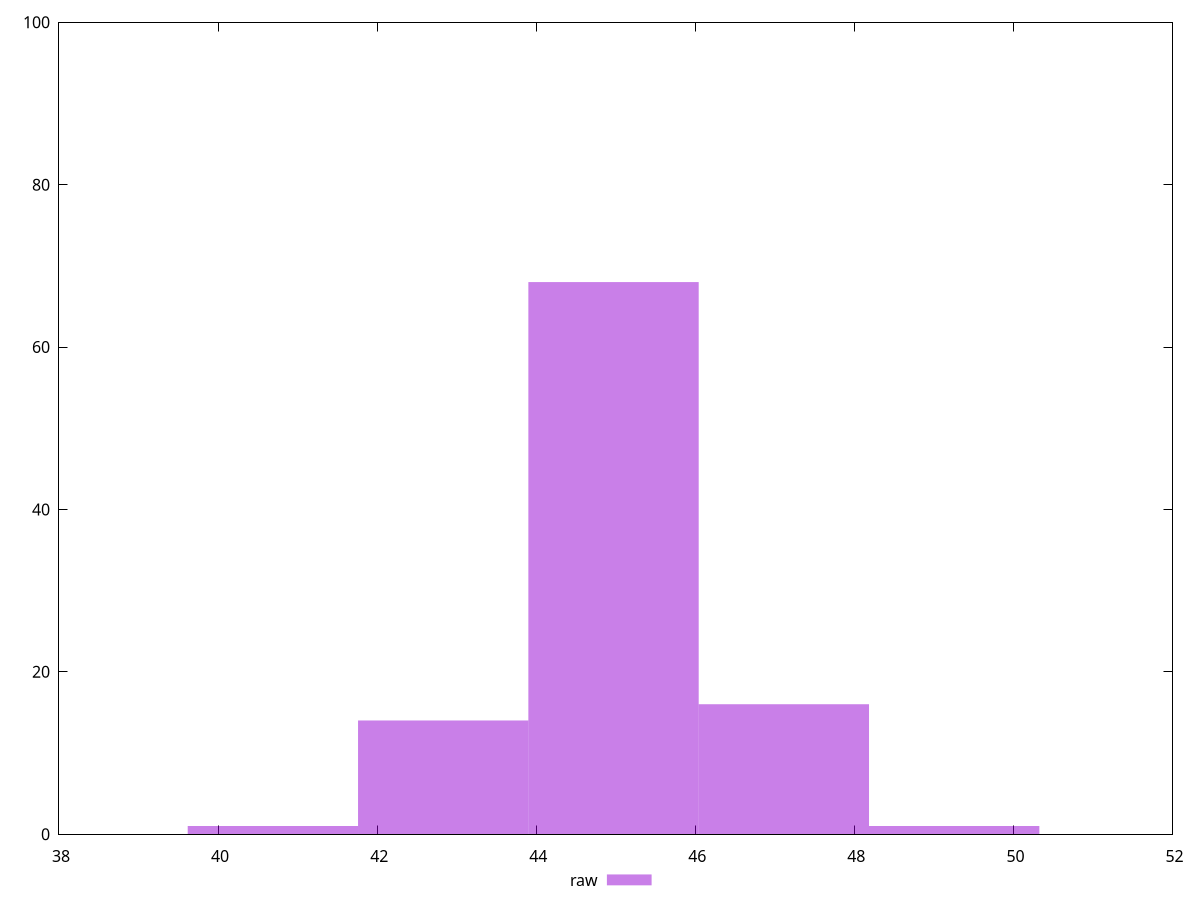 reset
set terminal svg size 640, 490 enhanced background rgb 'white'
set output "report_00007_2020-12-11T15:55:29.892Z/bootup-time/samples/pages+cached+noexternal+nofonts/raw/histogram.svg"

$raw <<EOF
44.97211259122799 68
47.11364176223885 16
42.83058342021714 14
40.68905424920628 1
49.25517093324971 1
EOF

set key outside below
set boxwidth 2.141529171010857
set yrange [0:100]
set style fill transparent solid 0.5 noborder

plot \
  $raw title "raw" with boxes, \


reset